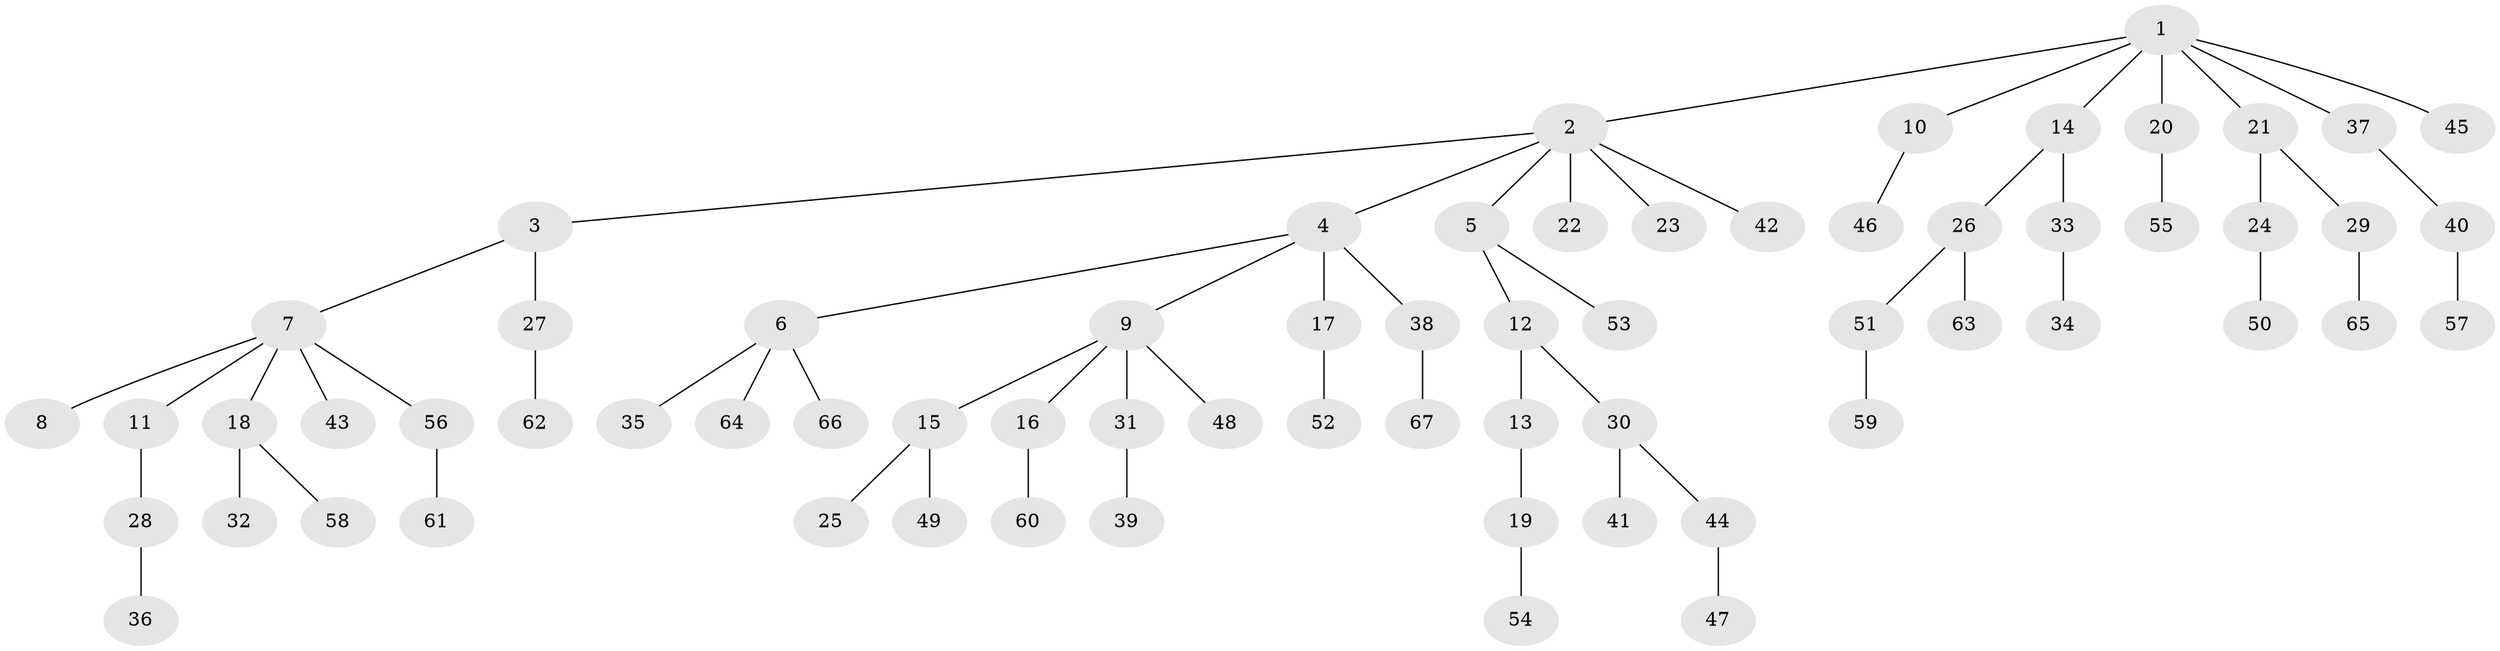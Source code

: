 // Generated by graph-tools (version 1.1) at 2025/52/03/09/25 04:52:28]
// undirected, 67 vertices, 66 edges
graph export_dot {
graph [start="1"]
  node [color=gray90,style=filled];
  1;
  2;
  3;
  4;
  5;
  6;
  7;
  8;
  9;
  10;
  11;
  12;
  13;
  14;
  15;
  16;
  17;
  18;
  19;
  20;
  21;
  22;
  23;
  24;
  25;
  26;
  27;
  28;
  29;
  30;
  31;
  32;
  33;
  34;
  35;
  36;
  37;
  38;
  39;
  40;
  41;
  42;
  43;
  44;
  45;
  46;
  47;
  48;
  49;
  50;
  51;
  52;
  53;
  54;
  55;
  56;
  57;
  58;
  59;
  60;
  61;
  62;
  63;
  64;
  65;
  66;
  67;
  1 -- 2;
  1 -- 10;
  1 -- 14;
  1 -- 20;
  1 -- 21;
  1 -- 37;
  1 -- 45;
  2 -- 3;
  2 -- 4;
  2 -- 5;
  2 -- 22;
  2 -- 23;
  2 -- 42;
  3 -- 7;
  3 -- 27;
  4 -- 6;
  4 -- 9;
  4 -- 17;
  4 -- 38;
  5 -- 12;
  5 -- 53;
  6 -- 35;
  6 -- 64;
  6 -- 66;
  7 -- 8;
  7 -- 11;
  7 -- 18;
  7 -- 43;
  7 -- 56;
  9 -- 15;
  9 -- 16;
  9 -- 31;
  9 -- 48;
  10 -- 46;
  11 -- 28;
  12 -- 13;
  12 -- 30;
  13 -- 19;
  14 -- 26;
  14 -- 33;
  15 -- 25;
  15 -- 49;
  16 -- 60;
  17 -- 52;
  18 -- 32;
  18 -- 58;
  19 -- 54;
  20 -- 55;
  21 -- 24;
  21 -- 29;
  24 -- 50;
  26 -- 51;
  26 -- 63;
  27 -- 62;
  28 -- 36;
  29 -- 65;
  30 -- 41;
  30 -- 44;
  31 -- 39;
  33 -- 34;
  37 -- 40;
  38 -- 67;
  40 -- 57;
  44 -- 47;
  51 -- 59;
  56 -- 61;
}
